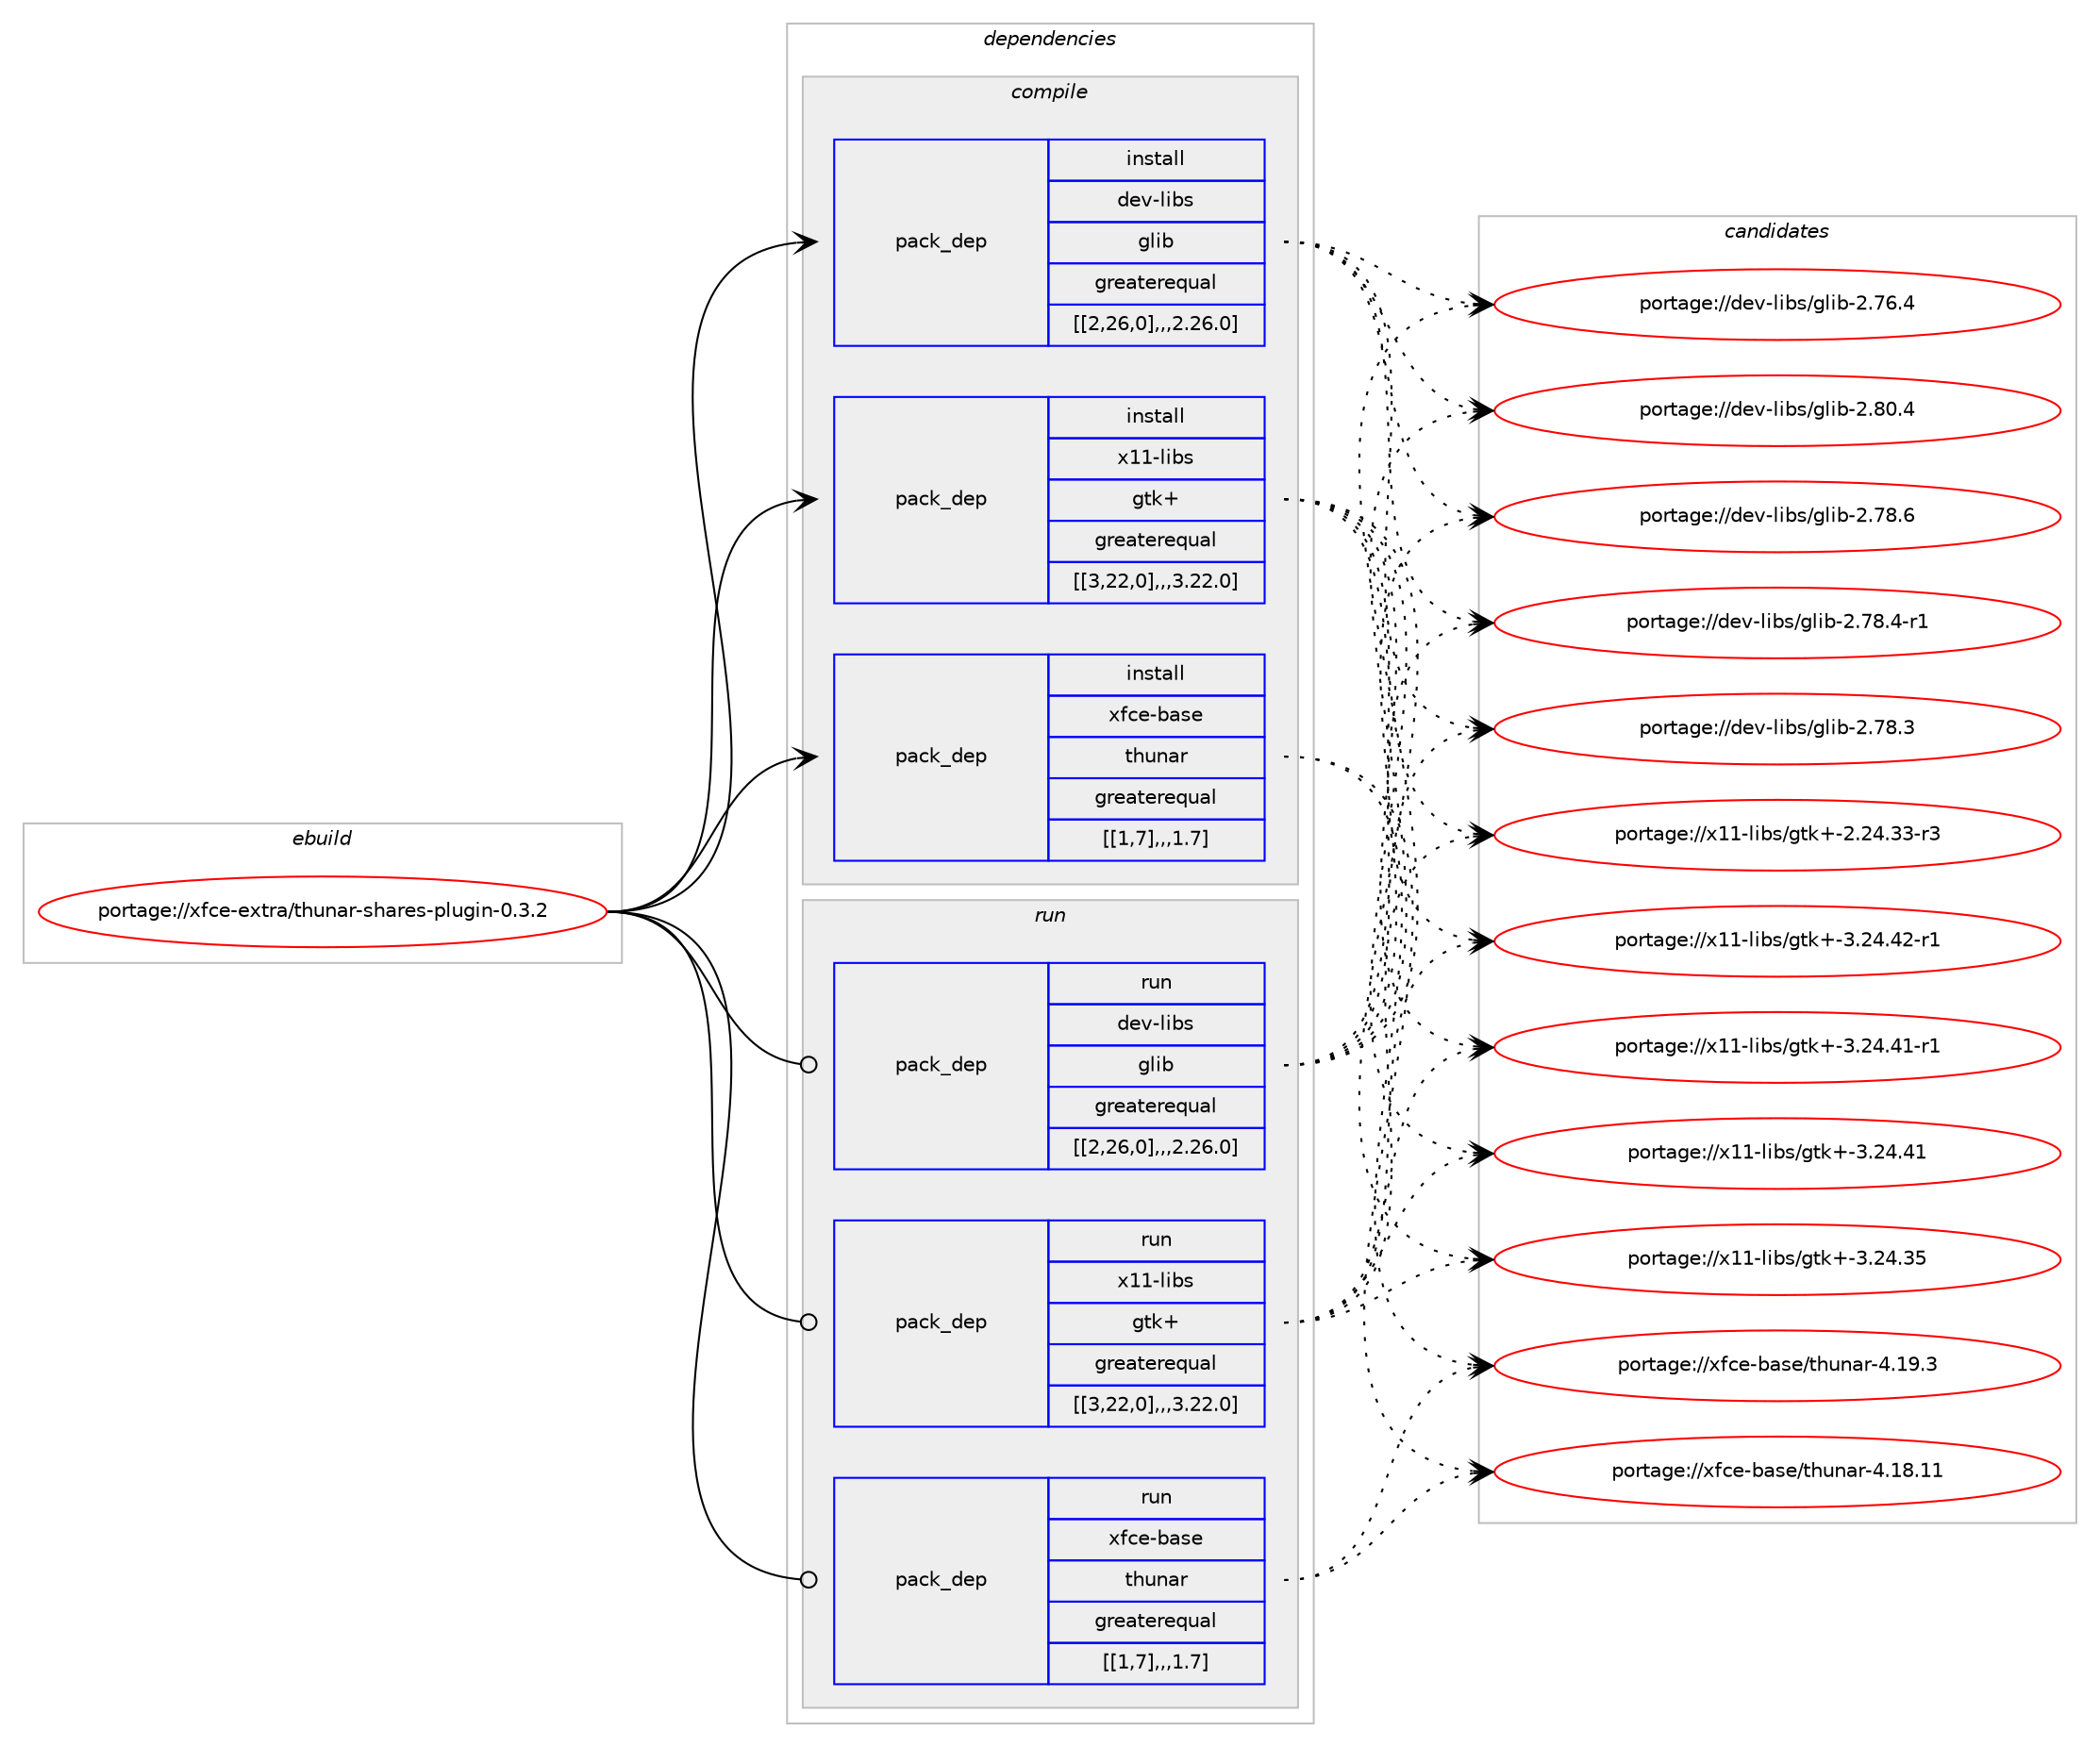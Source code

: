 digraph prolog {

# *************
# Graph options
# *************

newrank=true;
concentrate=true;
compound=true;
graph [rankdir=LR,fontname=Helvetica,fontsize=10,ranksep=1.5];#, ranksep=2.5, nodesep=0.2];
edge  [arrowhead=vee];
node  [fontname=Helvetica,fontsize=10];

# **********
# The ebuild
# **********

subgraph cluster_leftcol {
color=gray;
label=<<i>ebuild</i>>;
id [label="portage://xfce-extra/thunar-shares-plugin-0.3.2", color=red, width=4, href="../xfce-extra/thunar-shares-plugin-0.3.2.svg"];
}

# ****************
# The dependencies
# ****************

subgraph cluster_midcol {
color=gray;
label=<<i>dependencies</i>>;
subgraph cluster_compile {
fillcolor="#eeeeee";
style=filled;
label=<<i>compile</i>>;
subgraph pack359568 {
dependency492810 [label=<<TABLE BORDER="0" CELLBORDER="1" CELLSPACING="0" CELLPADDING="4" WIDTH="220"><TR><TD ROWSPAN="6" CELLPADDING="30">pack_dep</TD></TR><TR><TD WIDTH="110">install</TD></TR><TR><TD>dev-libs</TD></TR><TR><TD>glib</TD></TR><TR><TD>greaterequal</TD></TR><TR><TD>[[2,26,0],,,2.26.0]</TD></TR></TABLE>>, shape=none, color=blue];
}
id:e -> dependency492810:w [weight=20,style="solid",arrowhead="vee"];
subgraph pack359569 {
dependency492811 [label=<<TABLE BORDER="0" CELLBORDER="1" CELLSPACING="0" CELLPADDING="4" WIDTH="220"><TR><TD ROWSPAN="6" CELLPADDING="30">pack_dep</TD></TR><TR><TD WIDTH="110">install</TD></TR><TR><TD>x11-libs</TD></TR><TR><TD>gtk+</TD></TR><TR><TD>greaterequal</TD></TR><TR><TD>[[3,22,0],,,3.22.0]</TD></TR></TABLE>>, shape=none, color=blue];
}
id:e -> dependency492811:w [weight=20,style="solid",arrowhead="vee"];
subgraph pack359570 {
dependency492812 [label=<<TABLE BORDER="0" CELLBORDER="1" CELLSPACING="0" CELLPADDING="4" WIDTH="220"><TR><TD ROWSPAN="6" CELLPADDING="30">pack_dep</TD></TR><TR><TD WIDTH="110">install</TD></TR><TR><TD>xfce-base</TD></TR><TR><TD>thunar</TD></TR><TR><TD>greaterequal</TD></TR><TR><TD>[[1,7],,,1.7]</TD></TR></TABLE>>, shape=none, color=blue];
}
id:e -> dependency492812:w [weight=20,style="solid",arrowhead="vee"];
}
subgraph cluster_compileandrun {
fillcolor="#eeeeee";
style=filled;
label=<<i>compile and run</i>>;
}
subgraph cluster_run {
fillcolor="#eeeeee";
style=filled;
label=<<i>run</i>>;
subgraph pack359571 {
dependency492813 [label=<<TABLE BORDER="0" CELLBORDER="1" CELLSPACING="0" CELLPADDING="4" WIDTH="220"><TR><TD ROWSPAN="6" CELLPADDING="30">pack_dep</TD></TR><TR><TD WIDTH="110">run</TD></TR><TR><TD>dev-libs</TD></TR><TR><TD>glib</TD></TR><TR><TD>greaterequal</TD></TR><TR><TD>[[2,26,0],,,2.26.0]</TD></TR></TABLE>>, shape=none, color=blue];
}
id:e -> dependency492813:w [weight=20,style="solid",arrowhead="odot"];
subgraph pack359572 {
dependency492814 [label=<<TABLE BORDER="0" CELLBORDER="1" CELLSPACING="0" CELLPADDING="4" WIDTH="220"><TR><TD ROWSPAN="6" CELLPADDING="30">pack_dep</TD></TR><TR><TD WIDTH="110">run</TD></TR><TR><TD>x11-libs</TD></TR><TR><TD>gtk+</TD></TR><TR><TD>greaterequal</TD></TR><TR><TD>[[3,22,0],,,3.22.0]</TD></TR></TABLE>>, shape=none, color=blue];
}
id:e -> dependency492814:w [weight=20,style="solid",arrowhead="odot"];
subgraph pack359573 {
dependency492815 [label=<<TABLE BORDER="0" CELLBORDER="1" CELLSPACING="0" CELLPADDING="4" WIDTH="220"><TR><TD ROWSPAN="6" CELLPADDING="30">pack_dep</TD></TR><TR><TD WIDTH="110">run</TD></TR><TR><TD>xfce-base</TD></TR><TR><TD>thunar</TD></TR><TR><TD>greaterequal</TD></TR><TR><TD>[[1,7],,,1.7]</TD></TR></TABLE>>, shape=none, color=blue];
}
id:e -> dependency492815:w [weight=20,style="solid",arrowhead="odot"];
}
}

# **************
# The candidates
# **************

subgraph cluster_choices {
rank=same;
color=gray;
label=<<i>candidates</i>>;

subgraph choice359568 {
color=black;
nodesep=1;
choice1001011184510810598115471031081059845504656484652 [label="portage://dev-libs/glib-2.80.4", color=red, width=4,href="../dev-libs/glib-2.80.4.svg"];
choice1001011184510810598115471031081059845504655564654 [label="portage://dev-libs/glib-2.78.6", color=red, width=4,href="../dev-libs/glib-2.78.6.svg"];
choice10010111845108105981154710310810598455046555646524511449 [label="portage://dev-libs/glib-2.78.4-r1", color=red, width=4,href="../dev-libs/glib-2.78.4-r1.svg"];
choice1001011184510810598115471031081059845504655564651 [label="portage://dev-libs/glib-2.78.3", color=red, width=4,href="../dev-libs/glib-2.78.3.svg"];
choice1001011184510810598115471031081059845504655544652 [label="portage://dev-libs/glib-2.76.4", color=red, width=4,href="../dev-libs/glib-2.76.4.svg"];
dependency492810:e -> choice1001011184510810598115471031081059845504656484652:w [style=dotted,weight="100"];
dependency492810:e -> choice1001011184510810598115471031081059845504655564654:w [style=dotted,weight="100"];
dependency492810:e -> choice10010111845108105981154710310810598455046555646524511449:w [style=dotted,weight="100"];
dependency492810:e -> choice1001011184510810598115471031081059845504655564651:w [style=dotted,weight="100"];
dependency492810:e -> choice1001011184510810598115471031081059845504655544652:w [style=dotted,weight="100"];
}
subgraph choice359569 {
color=black;
nodesep=1;
choice12049494510810598115471031161074345514650524652504511449 [label="portage://x11-libs/gtk+-3.24.42-r1", color=red, width=4,href="../x11-libs/gtk+-3.24.42-r1.svg"];
choice12049494510810598115471031161074345514650524652494511449 [label="portage://x11-libs/gtk+-3.24.41-r1", color=red, width=4,href="../x11-libs/gtk+-3.24.41-r1.svg"];
choice1204949451081059811547103116107434551465052465249 [label="portage://x11-libs/gtk+-3.24.41", color=red, width=4,href="../x11-libs/gtk+-3.24.41.svg"];
choice1204949451081059811547103116107434551465052465153 [label="portage://x11-libs/gtk+-3.24.35", color=red, width=4,href="../x11-libs/gtk+-3.24.35.svg"];
choice12049494510810598115471031161074345504650524651514511451 [label="portage://x11-libs/gtk+-2.24.33-r3", color=red, width=4,href="../x11-libs/gtk+-2.24.33-r3.svg"];
dependency492811:e -> choice12049494510810598115471031161074345514650524652504511449:w [style=dotted,weight="100"];
dependency492811:e -> choice12049494510810598115471031161074345514650524652494511449:w [style=dotted,weight="100"];
dependency492811:e -> choice1204949451081059811547103116107434551465052465249:w [style=dotted,weight="100"];
dependency492811:e -> choice1204949451081059811547103116107434551465052465153:w [style=dotted,weight="100"];
dependency492811:e -> choice12049494510810598115471031161074345504650524651514511451:w [style=dotted,weight="100"];
}
subgraph choice359570 {
color=black;
nodesep=1;
choice12010299101459897115101471161041171109711445524649574651 [label="portage://xfce-base/thunar-4.19.3", color=red, width=4,href="../xfce-base/thunar-4.19.3.svg"];
choice1201029910145989711510147116104117110971144552464956464949 [label="portage://xfce-base/thunar-4.18.11", color=red, width=4,href="../xfce-base/thunar-4.18.11.svg"];
dependency492812:e -> choice12010299101459897115101471161041171109711445524649574651:w [style=dotted,weight="100"];
dependency492812:e -> choice1201029910145989711510147116104117110971144552464956464949:w [style=dotted,weight="100"];
}
subgraph choice359571 {
color=black;
nodesep=1;
choice1001011184510810598115471031081059845504656484652 [label="portage://dev-libs/glib-2.80.4", color=red, width=4,href="../dev-libs/glib-2.80.4.svg"];
choice1001011184510810598115471031081059845504655564654 [label="portage://dev-libs/glib-2.78.6", color=red, width=4,href="../dev-libs/glib-2.78.6.svg"];
choice10010111845108105981154710310810598455046555646524511449 [label="portage://dev-libs/glib-2.78.4-r1", color=red, width=4,href="../dev-libs/glib-2.78.4-r1.svg"];
choice1001011184510810598115471031081059845504655564651 [label="portage://dev-libs/glib-2.78.3", color=red, width=4,href="../dev-libs/glib-2.78.3.svg"];
choice1001011184510810598115471031081059845504655544652 [label="portage://dev-libs/glib-2.76.4", color=red, width=4,href="../dev-libs/glib-2.76.4.svg"];
dependency492813:e -> choice1001011184510810598115471031081059845504656484652:w [style=dotted,weight="100"];
dependency492813:e -> choice1001011184510810598115471031081059845504655564654:w [style=dotted,weight="100"];
dependency492813:e -> choice10010111845108105981154710310810598455046555646524511449:w [style=dotted,weight="100"];
dependency492813:e -> choice1001011184510810598115471031081059845504655564651:w [style=dotted,weight="100"];
dependency492813:e -> choice1001011184510810598115471031081059845504655544652:w [style=dotted,weight="100"];
}
subgraph choice359572 {
color=black;
nodesep=1;
choice12049494510810598115471031161074345514650524652504511449 [label="portage://x11-libs/gtk+-3.24.42-r1", color=red, width=4,href="../x11-libs/gtk+-3.24.42-r1.svg"];
choice12049494510810598115471031161074345514650524652494511449 [label="portage://x11-libs/gtk+-3.24.41-r1", color=red, width=4,href="../x11-libs/gtk+-3.24.41-r1.svg"];
choice1204949451081059811547103116107434551465052465249 [label="portage://x11-libs/gtk+-3.24.41", color=red, width=4,href="../x11-libs/gtk+-3.24.41.svg"];
choice1204949451081059811547103116107434551465052465153 [label="portage://x11-libs/gtk+-3.24.35", color=red, width=4,href="../x11-libs/gtk+-3.24.35.svg"];
choice12049494510810598115471031161074345504650524651514511451 [label="portage://x11-libs/gtk+-2.24.33-r3", color=red, width=4,href="../x11-libs/gtk+-2.24.33-r3.svg"];
dependency492814:e -> choice12049494510810598115471031161074345514650524652504511449:w [style=dotted,weight="100"];
dependency492814:e -> choice12049494510810598115471031161074345514650524652494511449:w [style=dotted,weight="100"];
dependency492814:e -> choice1204949451081059811547103116107434551465052465249:w [style=dotted,weight="100"];
dependency492814:e -> choice1204949451081059811547103116107434551465052465153:w [style=dotted,weight="100"];
dependency492814:e -> choice12049494510810598115471031161074345504650524651514511451:w [style=dotted,weight="100"];
}
subgraph choice359573 {
color=black;
nodesep=1;
choice12010299101459897115101471161041171109711445524649574651 [label="portage://xfce-base/thunar-4.19.3", color=red, width=4,href="../xfce-base/thunar-4.19.3.svg"];
choice1201029910145989711510147116104117110971144552464956464949 [label="portage://xfce-base/thunar-4.18.11", color=red, width=4,href="../xfce-base/thunar-4.18.11.svg"];
dependency492815:e -> choice12010299101459897115101471161041171109711445524649574651:w [style=dotted,weight="100"];
dependency492815:e -> choice1201029910145989711510147116104117110971144552464956464949:w [style=dotted,weight="100"];
}
}

}
